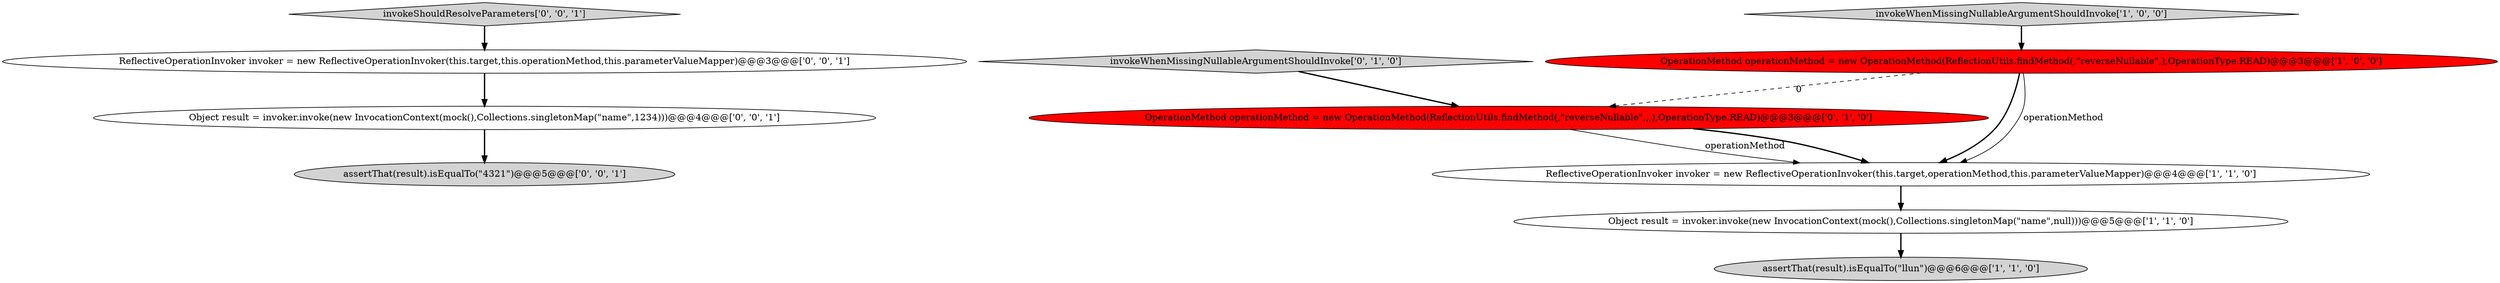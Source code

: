 digraph {
10 [style = filled, label = "Object result = invoker.invoke(new InvocationContext(mock(),Collections.singletonMap(\"name\",1234)))@@@4@@@['0', '0', '1']", fillcolor = white, shape = ellipse image = "AAA0AAABBB3BBB"];
0 [style = filled, label = "ReflectiveOperationInvoker invoker = new ReflectiveOperationInvoker(this.target,operationMethod,this.parameterValueMapper)@@@4@@@['1', '1', '0']", fillcolor = white, shape = ellipse image = "AAA0AAABBB1BBB"];
7 [style = filled, label = "invokeShouldResolveParameters['0', '0', '1']", fillcolor = lightgray, shape = diamond image = "AAA0AAABBB3BBB"];
8 [style = filled, label = "assertThat(result).isEqualTo(\"4321\")@@@5@@@['0', '0', '1']", fillcolor = lightgray, shape = ellipse image = "AAA0AAABBB3BBB"];
1 [style = filled, label = "Object result = invoker.invoke(new InvocationContext(mock(),Collections.singletonMap(\"name\",null)))@@@5@@@['1', '1', '0']", fillcolor = white, shape = ellipse image = "AAA0AAABBB1BBB"];
5 [style = filled, label = "OperationMethod operationMethod = new OperationMethod(ReflectionUtils.findMethod(,\"reverseNullable\",,,),OperationType.READ)@@@3@@@['0', '1', '0']", fillcolor = red, shape = ellipse image = "AAA1AAABBB2BBB"];
6 [style = filled, label = "invokeWhenMissingNullableArgumentShouldInvoke['0', '1', '0']", fillcolor = lightgray, shape = diamond image = "AAA0AAABBB2BBB"];
9 [style = filled, label = "ReflectiveOperationInvoker invoker = new ReflectiveOperationInvoker(this.target,this.operationMethod,this.parameterValueMapper)@@@3@@@['0', '0', '1']", fillcolor = white, shape = ellipse image = "AAA0AAABBB3BBB"];
3 [style = filled, label = "OperationMethod operationMethod = new OperationMethod(ReflectionUtils.findMethod(,\"reverseNullable\",),OperationType.READ)@@@3@@@['1', '0', '0']", fillcolor = red, shape = ellipse image = "AAA1AAABBB1BBB"];
4 [style = filled, label = "invokeWhenMissingNullableArgumentShouldInvoke['1', '0', '0']", fillcolor = lightgray, shape = diamond image = "AAA0AAABBB1BBB"];
2 [style = filled, label = "assertThat(result).isEqualTo(\"llun\")@@@6@@@['1', '1', '0']", fillcolor = lightgray, shape = ellipse image = "AAA0AAABBB1BBB"];
7->9 [style = bold, label=""];
3->5 [style = dashed, label="0"];
5->0 [style = solid, label="operationMethod"];
4->3 [style = bold, label=""];
6->5 [style = bold, label=""];
1->2 [style = bold, label=""];
9->10 [style = bold, label=""];
10->8 [style = bold, label=""];
5->0 [style = bold, label=""];
0->1 [style = bold, label=""];
3->0 [style = bold, label=""];
3->0 [style = solid, label="operationMethod"];
}
